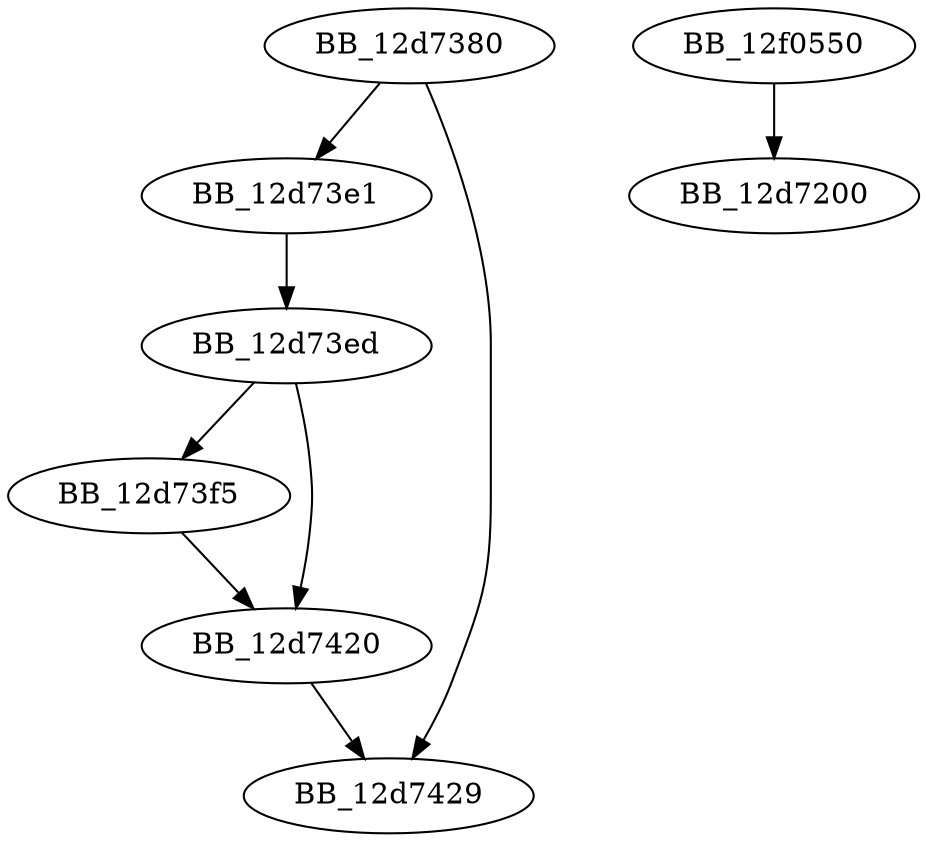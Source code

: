 DiGraph sub_12D7380{
BB_12d7380->BB_12d73e1
BB_12d7380->BB_12d7429
BB_12d73e1->BB_12d73ed
BB_12d73ed->BB_12d73f5
BB_12d73ed->BB_12d7420
BB_12d73f5->BB_12d7420
BB_12d7420->BB_12d7429
BB_12f0550->BB_12d7200
}
